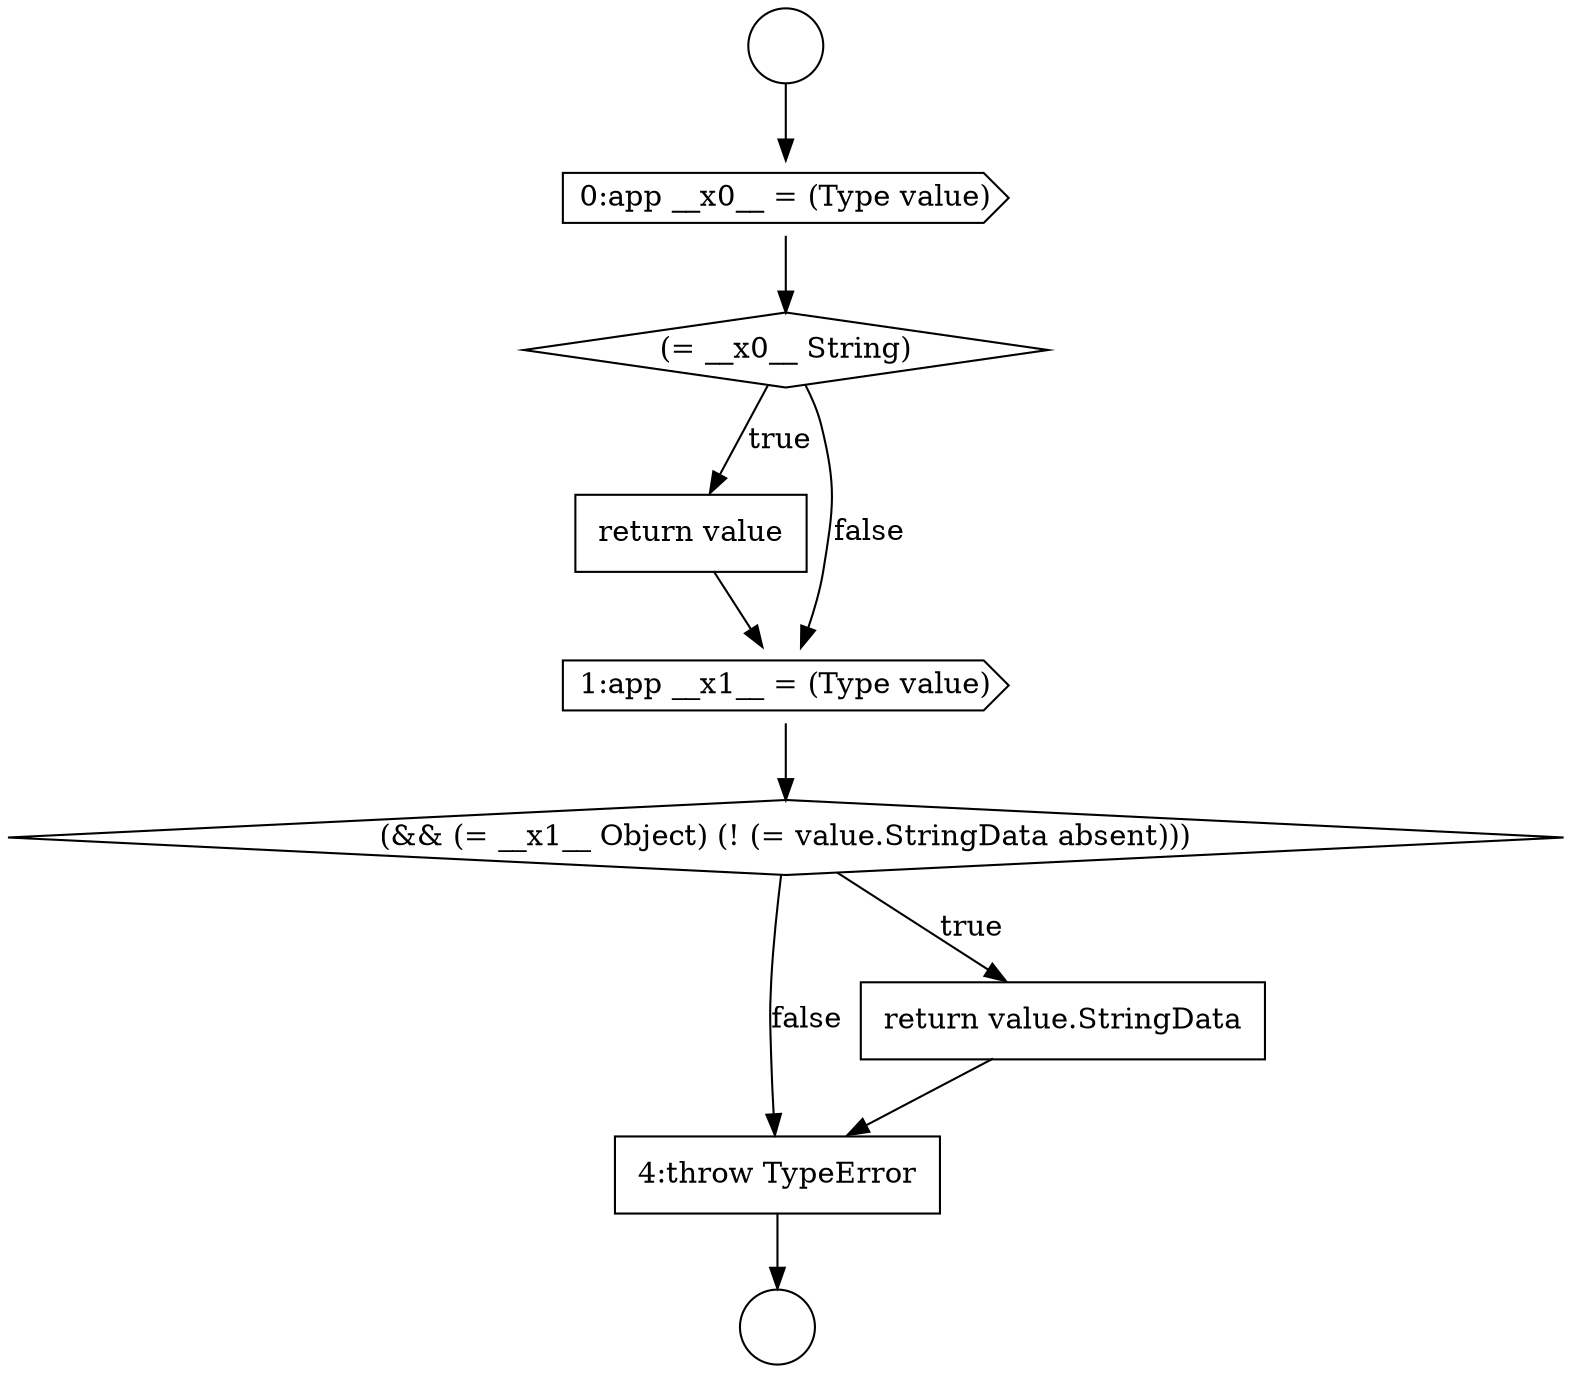 digraph {
  node11831 [shape=none, margin=0, label=<<font color="black">
    <table border="0" cellborder="1" cellspacing="0" cellpadding="10">
      <tr><td align="left">4:throw TypeError</td></tr>
    </table>
  </font>> color="black" fillcolor="white" style=filled]
  node11827 [shape=none, margin=0, label=<<font color="black">
    <table border="0" cellborder="1" cellspacing="0" cellpadding="10">
      <tr><td align="left">return value</td></tr>
    </table>
  </font>> color="black" fillcolor="white" style=filled]
  node11828 [shape=cds, label=<<font color="black">1:app __x1__ = (Type value)</font>> color="black" fillcolor="white" style=filled]
  node11824 [shape=circle label=" " color="black" fillcolor="white" style=filled]
  node11829 [shape=diamond, label=<<font color="black">(&amp;&amp; (= __x1__ Object) (! (= value.StringData absent)))</font>> color="black" fillcolor="white" style=filled]
  node11823 [shape=circle label=" " color="black" fillcolor="white" style=filled]
  node11826 [shape=diamond, label=<<font color="black">(= __x0__ String)</font>> color="black" fillcolor="white" style=filled]
  node11830 [shape=none, margin=0, label=<<font color="black">
    <table border="0" cellborder="1" cellspacing="0" cellpadding="10">
      <tr><td align="left">return value.StringData</td></tr>
    </table>
  </font>> color="black" fillcolor="white" style=filled]
  node11825 [shape=cds, label=<<font color="black">0:app __x0__ = (Type value)</font>> color="black" fillcolor="white" style=filled]
  node11823 -> node11825 [ color="black"]
  node11828 -> node11829 [ color="black"]
  node11829 -> node11830 [label=<<font color="black">true</font>> color="black"]
  node11829 -> node11831 [label=<<font color="black">false</font>> color="black"]
  node11831 -> node11824 [ color="black"]
  node11826 -> node11827 [label=<<font color="black">true</font>> color="black"]
  node11826 -> node11828 [label=<<font color="black">false</font>> color="black"]
  node11825 -> node11826 [ color="black"]
  node11830 -> node11831 [ color="black"]
  node11827 -> node11828 [ color="black"]
}
